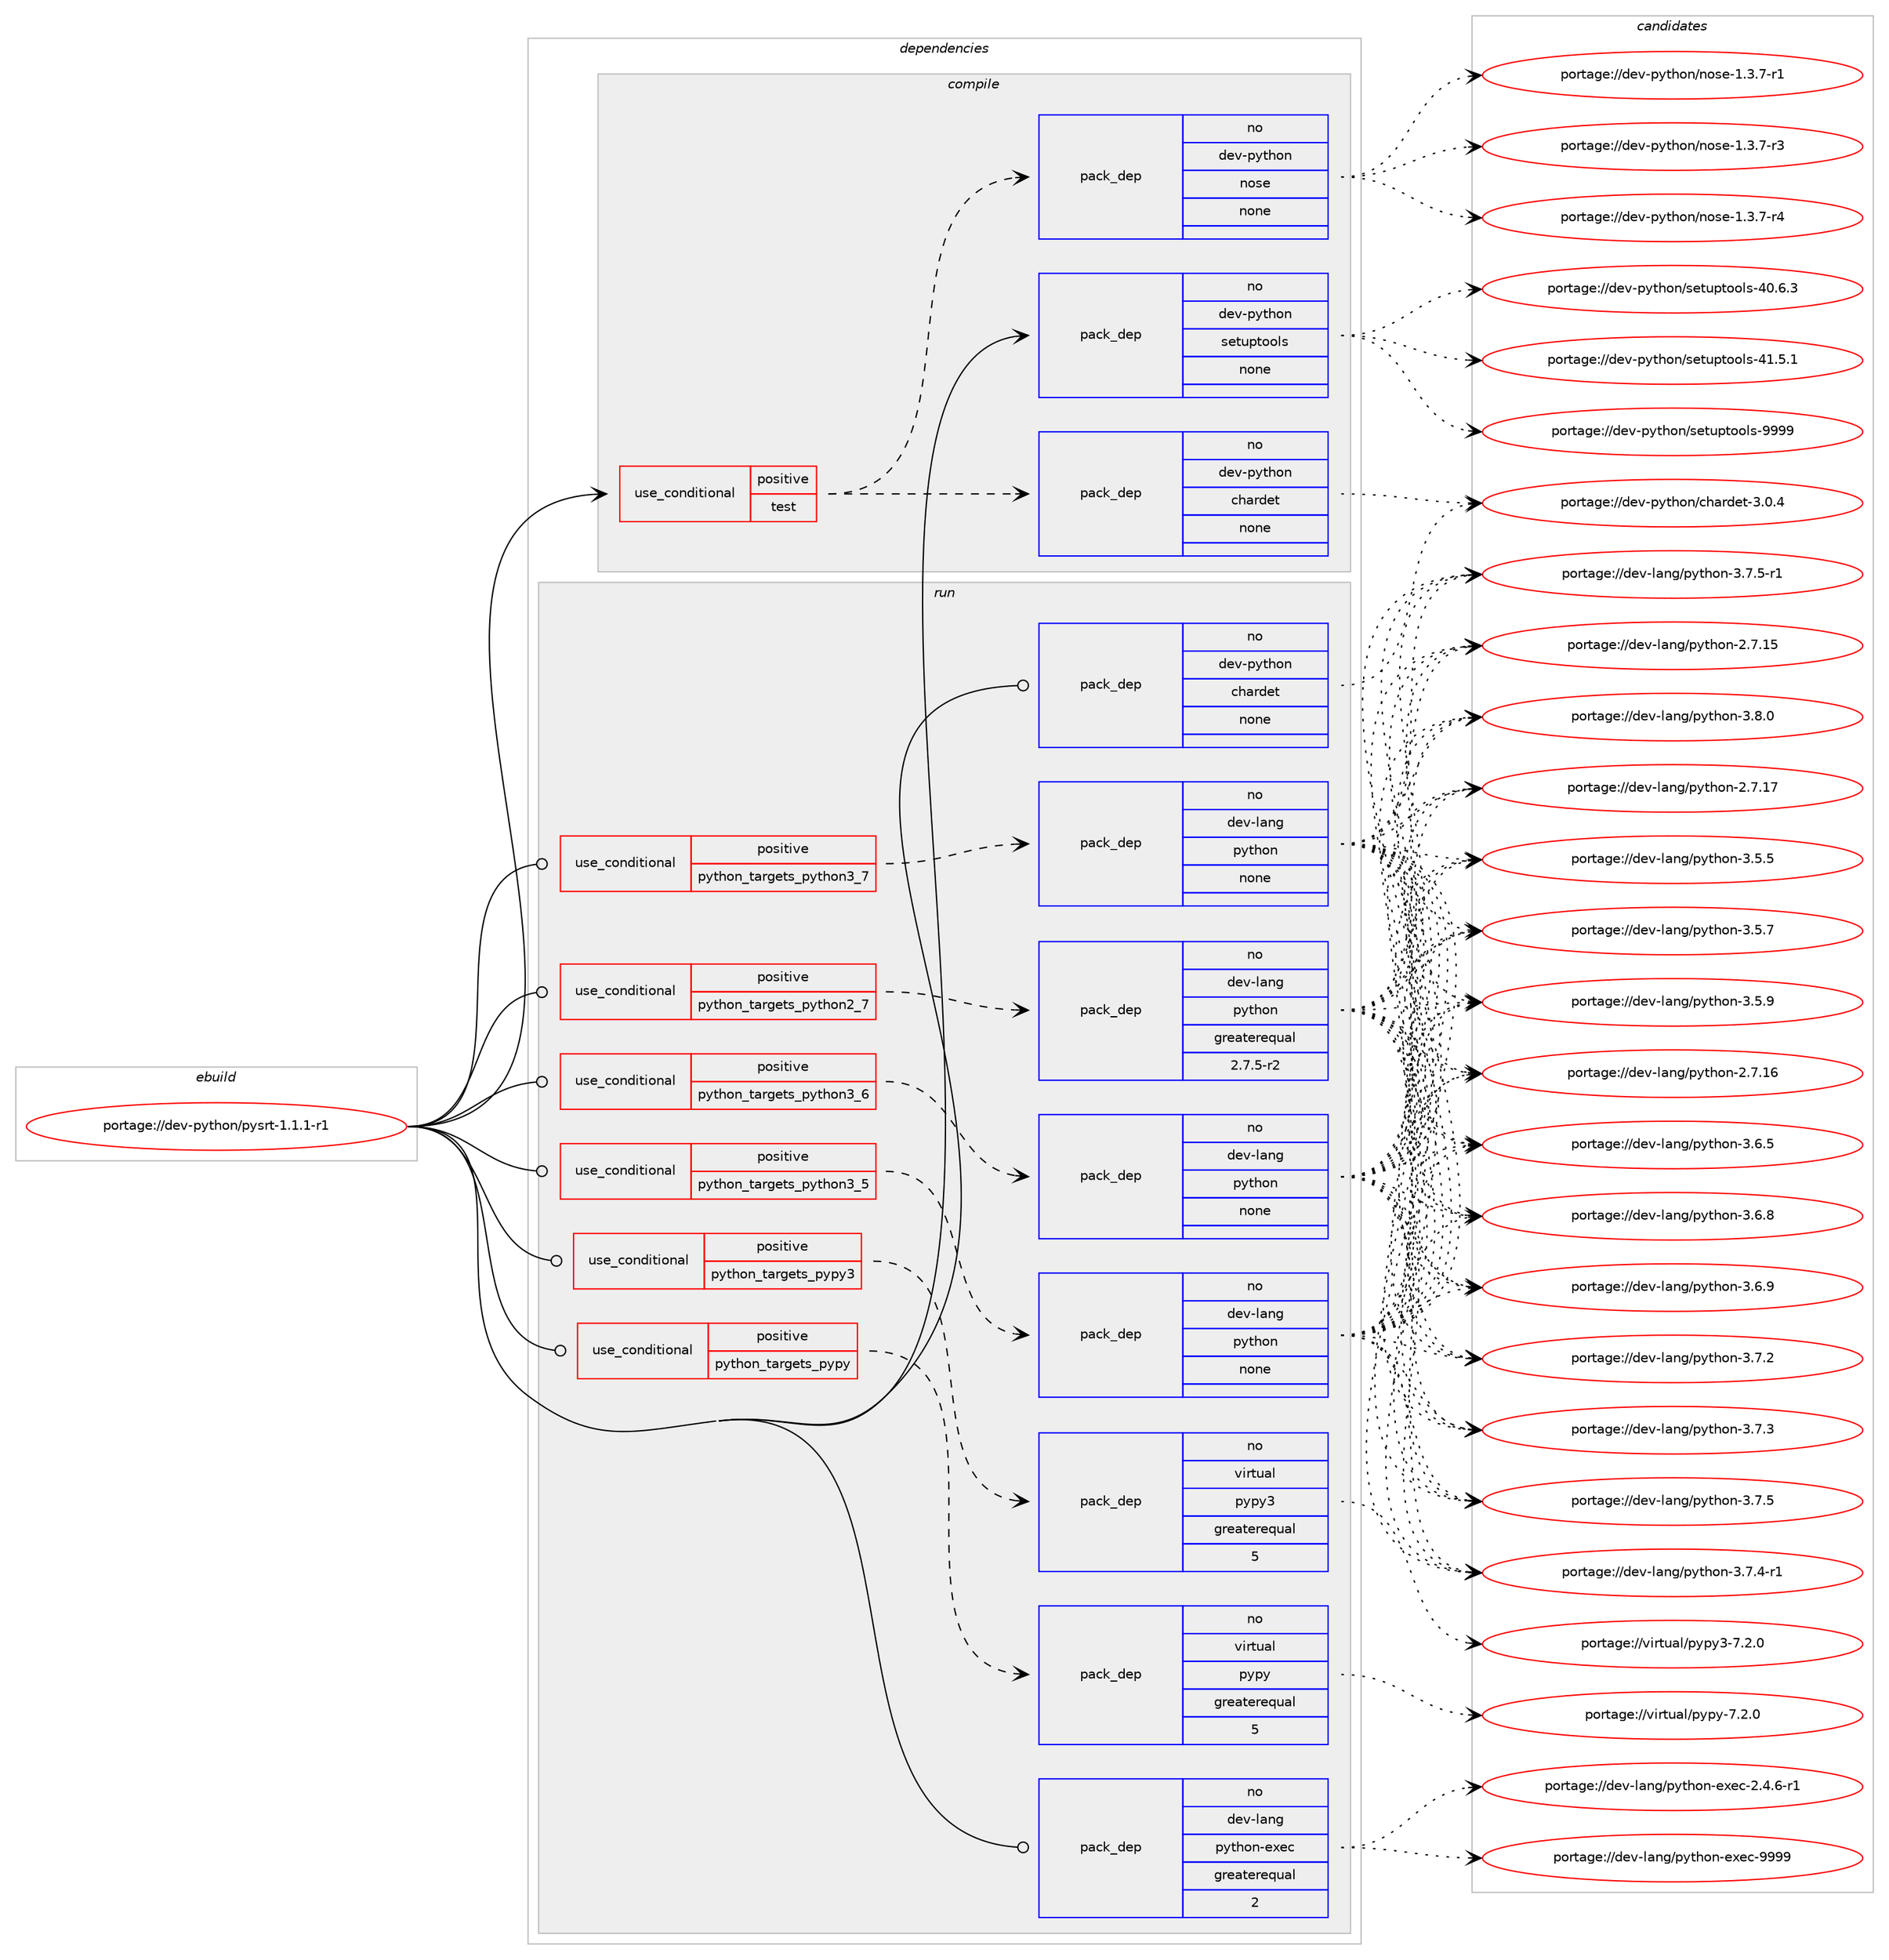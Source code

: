 digraph prolog {

# *************
# Graph options
# *************

newrank=true;
concentrate=true;
compound=true;
graph [rankdir=LR,fontname=Helvetica,fontsize=10,ranksep=1.5];#, ranksep=2.5, nodesep=0.2];
edge  [arrowhead=vee];
node  [fontname=Helvetica,fontsize=10];

# **********
# The ebuild
# **********

subgraph cluster_leftcol {
color=gray;
rank=same;
label=<<i>ebuild</i>>;
id [label="portage://dev-python/pysrt-1.1.1-r1", color=red, width=4, href="../dev-python/pysrt-1.1.1-r1.svg"];
}

# ****************
# The dependencies
# ****************

subgraph cluster_midcol {
color=gray;
label=<<i>dependencies</i>>;
subgraph cluster_compile {
fillcolor="#eeeeee";
style=filled;
label=<<i>compile</i>>;
subgraph cond36170 {
dependency163913 [label=<<TABLE BORDER="0" CELLBORDER="1" CELLSPACING="0" CELLPADDING="4"><TR><TD ROWSPAN="3" CELLPADDING="10">use_conditional</TD></TR><TR><TD>positive</TD></TR><TR><TD>test</TD></TR></TABLE>>, shape=none, color=red];
subgraph pack124357 {
dependency163914 [label=<<TABLE BORDER="0" CELLBORDER="1" CELLSPACING="0" CELLPADDING="4" WIDTH="220"><TR><TD ROWSPAN="6" CELLPADDING="30">pack_dep</TD></TR><TR><TD WIDTH="110">no</TD></TR><TR><TD>dev-python</TD></TR><TR><TD>chardet</TD></TR><TR><TD>none</TD></TR><TR><TD></TD></TR></TABLE>>, shape=none, color=blue];
}
dependency163913:e -> dependency163914:w [weight=20,style="dashed",arrowhead="vee"];
subgraph pack124358 {
dependency163915 [label=<<TABLE BORDER="0" CELLBORDER="1" CELLSPACING="0" CELLPADDING="4" WIDTH="220"><TR><TD ROWSPAN="6" CELLPADDING="30">pack_dep</TD></TR><TR><TD WIDTH="110">no</TD></TR><TR><TD>dev-python</TD></TR><TR><TD>nose</TD></TR><TR><TD>none</TD></TR><TR><TD></TD></TR></TABLE>>, shape=none, color=blue];
}
dependency163913:e -> dependency163915:w [weight=20,style="dashed",arrowhead="vee"];
}
id:e -> dependency163913:w [weight=20,style="solid",arrowhead="vee"];
subgraph pack124359 {
dependency163916 [label=<<TABLE BORDER="0" CELLBORDER="1" CELLSPACING="0" CELLPADDING="4" WIDTH="220"><TR><TD ROWSPAN="6" CELLPADDING="30">pack_dep</TD></TR><TR><TD WIDTH="110">no</TD></TR><TR><TD>dev-python</TD></TR><TR><TD>setuptools</TD></TR><TR><TD>none</TD></TR><TR><TD></TD></TR></TABLE>>, shape=none, color=blue];
}
id:e -> dependency163916:w [weight=20,style="solid",arrowhead="vee"];
}
subgraph cluster_compileandrun {
fillcolor="#eeeeee";
style=filled;
label=<<i>compile and run</i>>;
}
subgraph cluster_run {
fillcolor="#eeeeee";
style=filled;
label=<<i>run</i>>;
subgraph cond36171 {
dependency163917 [label=<<TABLE BORDER="0" CELLBORDER="1" CELLSPACING="0" CELLPADDING="4"><TR><TD ROWSPAN="3" CELLPADDING="10">use_conditional</TD></TR><TR><TD>positive</TD></TR><TR><TD>python_targets_pypy</TD></TR></TABLE>>, shape=none, color=red];
subgraph pack124360 {
dependency163918 [label=<<TABLE BORDER="0" CELLBORDER="1" CELLSPACING="0" CELLPADDING="4" WIDTH="220"><TR><TD ROWSPAN="6" CELLPADDING="30">pack_dep</TD></TR><TR><TD WIDTH="110">no</TD></TR><TR><TD>virtual</TD></TR><TR><TD>pypy</TD></TR><TR><TD>greaterequal</TD></TR><TR><TD>5</TD></TR></TABLE>>, shape=none, color=blue];
}
dependency163917:e -> dependency163918:w [weight=20,style="dashed",arrowhead="vee"];
}
id:e -> dependency163917:w [weight=20,style="solid",arrowhead="odot"];
subgraph cond36172 {
dependency163919 [label=<<TABLE BORDER="0" CELLBORDER="1" CELLSPACING="0" CELLPADDING="4"><TR><TD ROWSPAN="3" CELLPADDING="10">use_conditional</TD></TR><TR><TD>positive</TD></TR><TR><TD>python_targets_pypy3</TD></TR></TABLE>>, shape=none, color=red];
subgraph pack124361 {
dependency163920 [label=<<TABLE BORDER="0" CELLBORDER="1" CELLSPACING="0" CELLPADDING="4" WIDTH="220"><TR><TD ROWSPAN="6" CELLPADDING="30">pack_dep</TD></TR><TR><TD WIDTH="110">no</TD></TR><TR><TD>virtual</TD></TR><TR><TD>pypy3</TD></TR><TR><TD>greaterequal</TD></TR><TR><TD>5</TD></TR></TABLE>>, shape=none, color=blue];
}
dependency163919:e -> dependency163920:w [weight=20,style="dashed",arrowhead="vee"];
}
id:e -> dependency163919:w [weight=20,style="solid",arrowhead="odot"];
subgraph cond36173 {
dependency163921 [label=<<TABLE BORDER="0" CELLBORDER="1" CELLSPACING="0" CELLPADDING="4"><TR><TD ROWSPAN="3" CELLPADDING="10">use_conditional</TD></TR><TR><TD>positive</TD></TR><TR><TD>python_targets_python2_7</TD></TR></TABLE>>, shape=none, color=red];
subgraph pack124362 {
dependency163922 [label=<<TABLE BORDER="0" CELLBORDER="1" CELLSPACING="0" CELLPADDING="4" WIDTH="220"><TR><TD ROWSPAN="6" CELLPADDING="30">pack_dep</TD></TR><TR><TD WIDTH="110">no</TD></TR><TR><TD>dev-lang</TD></TR><TR><TD>python</TD></TR><TR><TD>greaterequal</TD></TR><TR><TD>2.7.5-r2</TD></TR></TABLE>>, shape=none, color=blue];
}
dependency163921:e -> dependency163922:w [weight=20,style="dashed",arrowhead="vee"];
}
id:e -> dependency163921:w [weight=20,style="solid",arrowhead="odot"];
subgraph cond36174 {
dependency163923 [label=<<TABLE BORDER="0" CELLBORDER="1" CELLSPACING="0" CELLPADDING="4"><TR><TD ROWSPAN="3" CELLPADDING="10">use_conditional</TD></TR><TR><TD>positive</TD></TR><TR><TD>python_targets_python3_5</TD></TR></TABLE>>, shape=none, color=red];
subgraph pack124363 {
dependency163924 [label=<<TABLE BORDER="0" CELLBORDER="1" CELLSPACING="0" CELLPADDING="4" WIDTH="220"><TR><TD ROWSPAN="6" CELLPADDING="30">pack_dep</TD></TR><TR><TD WIDTH="110">no</TD></TR><TR><TD>dev-lang</TD></TR><TR><TD>python</TD></TR><TR><TD>none</TD></TR><TR><TD></TD></TR></TABLE>>, shape=none, color=blue];
}
dependency163923:e -> dependency163924:w [weight=20,style="dashed",arrowhead="vee"];
}
id:e -> dependency163923:w [weight=20,style="solid",arrowhead="odot"];
subgraph cond36175 {
dependency163925 [label=<<TABLE BORDER="0" CELLBORDER="1" CELLSPACING="0" CELLPADDING="4"><TR><TD ROWSPAN="3" CELLPADDING="10">use_conditional</TD></TR><TR><TD>positive</TD></TR><TR><TD>python_targets_python3_6</TD></TR></TABLE>>, shape=none, color=red];
subgraph pack124364 {
dependency163926 [label=<<TABLE BORDER="0" CELLBORDER="1" CELLSPACING="0" CELLPADDING="4" WIDTH="220"><TR><TD ROWSPAN="6" CELLPADDING="30">pack_dep</TD></TR><TR><TD WIDTH="110">no</TD></TR><TR><TD>dev-lang</TD></TR><TR><TD>python</TD></TR><TR><TD>none</TD></TR><TR><TD></TD></TR></TABLE>>, shape=none, color=blue];
}
dependency163925:e -> dependency163926:w [weight=20,style="dashed",arrowhead="vee"];
}
id:e -> dependency163925:w [weight=20,style="solid",arrowhead="odot"];
subgraph cond36176 {
dependency163927 [label=<<TABLE BORDER="0" CELLBORDER="1" CELLSPACING="0" CELLPADDING="4"><TR><TD ROWSPAN="3" CELLPADDING="10">use_conditional</TD></TR><TR><TD>positive</TD></TR><TR><TD>python_targets_python3_7</TD></TR></TABLE>>, shape=none, color=red];
subgraph pack124365 {
dependency163928 [label=<<TABLE BORDER="0" CELLBORDER="1" CELLSPACING="0" CELLPADDING="4" WIDTH="220"><TR><TD ROWSPAN="6" CELLPADDING="30">pack_dep</TD></TR><TR><TD WIDTH="110">no</TD></TR><TR><TD>dev-lang</TD></TR><TR><TD>python</TD></TR><TR><TD>none</TD></TR><TR><TD></TD></TR></TABLE>>, shape=none, color=blue];
}
dependency163927:e -> dependency163928:w [weight=20,style="dashed",arrowhead="vee"];
}
id:e -> dependency163927:w [weight=20,style="solid",arrowhead="odot"];
subgraph pack124366 {
dependency163929 [label=<<TABLE BORDER="0" CELLBORDER="1" CELLSPACING="0" CELLPADDING="4" WIDTH="220"><TR><TD ROWSPAN="6" CELLPADDING="30">pack_dep</TD></TR><TR><TD WIDTH="110">no</TD></TR><TR><TD>dev-lang</TD></TR><TR><TD>python-exec</TD></TR><TR><TD>greaterequal</TD></TR><TR><TD>2</TD></TR></TABLE>>, shape=none, color=blue];
}
id:e -> dependency163929:w [weight=20,style="solid",arrowhead="odot"];
subgraph pack124367 {
dependency163930 [label=<<TABLE BORDER="0" CELLBORDER="1" CELLSPACING="0" CELLPADDING="4" WIDTH="220"><TR><TD ROWSPAN="6" CELLPADDING="30">pack_dep</TD></TR><TR><TD WIDTH="110">no</TD></TR><TR><TD>dev-python</TD></TR><TR><TD>chardet</TD></TR><TR><TD>none</TD></TR><TR><TD></TD></TR></TABLE>>, shape=none, color=blue];
}
id:e -> dependency163930:w [weight=20,style="solid",arrowhead="odot"];
}
}

# **************
# The candidates
# **************

subgraph cluster_choices {
rank=same;
color=gray;
label=<<i>candidates</i>>;

subgraph choice124357 {
color=black;
nodesep=1;
choiceportage10010111845112121116104111110479910497114100101116455146484652 [label="portage://dev-python/chardet-3.0.4", color=red, width=4,href="../dev-python/chardet-3.0.4.svg"];
dependency163914:e -> choiceportage10010111845112121116104111110479910497114100101116455146484652:w [style=dotted,weight="100"];
}
subgraph choice124358 {
color=black;
nodesep=1;
choiceportage10010111845112121116104111110471101111151014549465146554511449 [label="portage://dev-python/nose-1.3.7-r1", color=red, width=4,href="../dev-python/nose-1.3.7-r1.svg"];
choiceportage10010111845112121116104111110471101111151014549465146554511451 [label="portage://dev-python/nose-1.3.7-r3", color=red, width=4,href="../dev-python/nose-1.3.7-r3.svg"];
choiceportage10010111845112121116104111110471101111151014549465146554511452 [label="portage://dev-python/nose-1.3.7-r4", color=red, width=4,href="../dev-python/nose-1.3.7-r4.svg"];
dependency163915:e -> choiceportage10010111845112121116104111110471101111151014549465146554511449:w [style=dotted,weight="100"];
dependency163915:e -> choiceportage10010111845112121116104111110471101111151014549465146554511451:w [style=dotted,weight="100"];
dependency163915:e -> choiceportage10010111845112121116104111110471101111151014549465146554511452:w [style=dotted,weight="100"];
}
subgraph choice124359 {
color=black;
nodesep=1;
choiceportage100101118451121211161041111104711510111611711211611111110811545524846544651 [label="portage://dev-python/setuptools-40.6.3", color=red, width=4,href="../dev-python/setuptools-40.6.3.svg"];
choiceportage100101118451121211161041111104711510111611711211611111110811545524946534649 [label="portage://dev-python/setuptools-41.5.1", color=red, width=4,href="../dev-python/setuptools-41.5.1.svg"];
choiceportage10010111845112121116104111110471151011161171121161111111081154557575757 [label="portage://dev-python/setuptools-9999", color=red, width=4,href="../dev-python/setuptools-9999.svg"];
dependency163916:e -> choiceportage100101118451121211161041111104711510111611711211611111110811545524846544651:w [style=dotted,weight="100"];
dependency163916:e -> choiceportage100101118451121211161041111104711510111611711211611111110811545524946534649:w [style=dotted,weight="100"];
dependency163916:e -> choiceportage10010111845112121116104111110471151011161171121161111111081154557575757:w [style=dotted,weight="100"];
}
subgraph choice124360 {
color=black;
nodesep=1;
choiceportage1181051141161179710847112121112121455546504648 [label="portage://virtual/pypy-7.2.0", color=red, width=4,href="../virtual/pypy-7.2.0.svg"];
dependency163918:e -> choiceportage1181051141161179710847112121112121455546504648:w [style=dotted,weight="100"];
}
subgraph choice124361 {
color=black;
nodesep=1;
choiceportage118105114116117971084711212111212151455546504648 [label="portage://virtual/pypy3-7.2.0", color=red, width=4,href="../virtual/pypy3-7.2.0.svg"];
dependency163920:e -> choiceportage118105114116117971084711212111212151455546504648:w [style=dotted,weight="100"];
}
subgraph choice124362 {
color=black;
nodesep=1;
choiceportage10010111845108971101034711212111610411111045504655464953 [label="portage://dev-lang/python-2.7.15", color=red, width=4,href="../dev-lang/python-2.7.15.svg"];
choiceportage10010111845108971101034711212111610411111045504655464954 [label="portage://dev-lang/python-2.7.16", color=red, width=4,href="../dev-lang/python-2.7.16.svg"];
choiceportage10010111845108971101034711212111610411111045504655464955 [label="portage://dev-lang/python-2.7.17", color=red, width=4,href="../dev-lang/python-2.7.17.svg"];
choiceportage100101118451089711010347112121116104111110455146534653 [label="portage://dev-lang/python-3.5.5", color=red, width=4,href="../dev-lang/python-3.5.5.svg"];
choiceportage100101118451089711010347112121116104111110455146534655 [label="portage://dev-lang/python-3.5.7", color=red, width=4,href="../dev-lang/python-3.5.7.svg"];
choiceportage100101118451089711010347112121116104111110455146534657 [label="portage://dev-lang/python-3.5.9", color=red, width=4,href="../dev-lang/python-3.5.9.svg"];
choiceportage100101118451089711010347112121116104111110455146544653 [label="portage://dev-lang/python-3.6.5", color=red, width=4,href="../dev-lang/python-3.6.5.svg"];
choiceportage100101118451089711010347112121116104111110455146544656 [label="portage://dev-lang/python-3.6.8", color=red, width=4,href="../dev-lang/python-3.6.8.svg"];
choiceportage100101118451089711010347112121116104111110455146544657 [label="portage://dev-lang/python-3.6.9", color=red, width=4,href="../dev-lang/python-3.6.9.svg"];
choiceportage100101118451089711010347112121116104111110455146554650 [label="portage://dev-lang/python-3.7.2", color=red, width=4,href="../dev-lang/python-3.7.2.svg"];
choiceportage100101118451089711010347112121116104111110455146554651 [label="portage://dev-lang/python-3.7.3", color=red, width=4,href="../dev-lang/python-3.7.3.svg"];
choiceportage1001011184510897110103471121211161041111104551465546524511449 [label="portage://dev-lang/python-3.7.4-r1", color=red, width=4,href="../dev-lang/python-3.7.4-r1.svg"];
choiceportage100101118451089711010347112121116104111110455146554653 [label="portage://dev-lang/python-3.7.5", color=red, width=4,href="../dev-lang/python-3.7.5.svg"];
choiceportage1001011184510897110103471121211161041111104551465546534511449 [label="portage://dev-lang/python-3.7.5-r1", color=red, width=4,href="../dev-lang/python-3.7.5-r1.svg"];
choiceportage100101118451089711010347112121116104111110455146564648 [label="portage://dev-lang/python-3.8.0", color=red, width=4,href="../dev-lang/python-3.8.0.svg"];
dependency163922:e -> choiceportage10010111845108971101034711212111610411111045504655464953:w [style=dotted,weight="100"];
dependency163922:e -> choiceportage10010111845108971101034711212111610411111045504655464954:w [style=dotted,weight="100"];
dependency163922:e -> choiceportage10010111845108971101034711212111610411111045504655464955:w [style=dotted,weight="100"];
dependency163922:e -> choiceportage100101118451089711010347112121116104111110455146534653:w [style=dotted,weight="100"];
dependency163922:e -> choiceportage100101118451089711010347112121116104111110455146534655:w [style=dotted,weight="100"];
dependency163922:e -> choiceportage100101118451089711010347112121116104111110455146534657:w [style=dotted,weight="100"];
dependency163922:e -> choiceportage100101118451089711010347112121116104111110455146544653:w [style=dotted,weight="100"];
dependency163922:e -> choiceportage100101118451089711010347112121116104111110455146544656:w [style=dotted,weight="100"];
dependency163922:e -> choiceportage100101118451089711010347112121116104111110455146544657:w [style=dotted,weight="100"];
dependency163922:e -> choiceportage100101118451089711010347112121116104111110455146554650:w [style=dotted,weight="100"];
dependency163922:e -> choiceportage100101118451089711010347112121116104111110455146554651:w [style=dotted,weight="100"];
dependency163922:e -> choiceportage1001011184510897110103471121211161041111104551465546524511449:w [style=dotted,weight="100"];
dependency163922:e -> choiceportage100101118451089711010347112121116104111110455146554653:w [style=dotted,weight="100"];
dependency163922:e -> choiceportage1001011184510897110103471121211161041111104551465546534511449:w [style=dotted,weight="100"];
dependency163922:e -> choiceportage100101118451089711010347112121116104111110455146564648:w [style=dotted,weight="100"];
}
subgraph choice124363 {
color=black;
nodesep=1;
choiceportage10010111845108971101034711212111610411111045504655464953 [label="portage://dev-lang/python-2.7.15", color=red, width=4,href="../dev-lang/python-2.7.15.svg"];
choiceportage10010111845108971101034711212111610411111045504655464954 [label="portage://dev-lang/python-2.7.16", color=red, width=4,href="../dev-lang/python-2.7.16.svg"];
choiceportage10010111845108971101034711212111610411111045504655464955 [label="portage://dev-lang/python-2.7.17", color=red, width=4,href="../dev-lang/python-2.7.17.svg"];
choiceportage100101118451089711010347112121116104111110455146534653 [label="portage://dev-lang/python-3.5.5", color=red, width=4,href="../dev-lang/python-3.5.5.svg"];
choiceportage100101118451089711010347112121116104111110455146534655 [label="portage://dev-lang/python-3.5.7", color=red, width=4,href="../dev-lang/python-3.5.7.svg"];
choiceportage100101118451089711010347112121116104111110455146534657 [label="portage://dev-lang/python-3.5.9", color=red, width=4,href="../dev-lang/python-3.5.9.svg"];
choiceportage100101118451089711010347112121116104111110455146544653 [label="portage://dev-lang/python-3.6.5", color=red, width=4,href="../dev-lang/python-3.6.5.svg"];
choiceportage100101118451089711010347112121116104111110455146544656 [label="portage://dev-lang/python-3.6.8", color=red, width=4,href="../dev-lang/python-3.6.8.svg"];
choiceportage100101118451089711010347112121116104111110455146544657 [label="portage://dev-lang/python-3.6.9", color=red, width=4,href="../dev-lang/python-3.6.9.svg"];
choiceportage100101118451089711010347112121116104111110455146554650 [label="portage://dev-lang/python-3.7.2", color=red, width=4,href="../dev-lang/python-3.7.2.svg"];
choiceportage100101118451089711010347112121116104111110455146554651 [label="portage://dev-lang/python-3.7.3", color=red, width=4,href="../dev-lang/python-3.7.3.svg"];
choiceportage1001011184510897110103471121211161041111104551465546524511449 [label="portage://dev-lang/python-3.7.4-r1", color=red, width=4,href="../dev-lang/python-3.7.4-r1.svg"];
choiceportage100101118451089711010347112121116104111110455146554653 [label="portage://dev-lang/python-3.7.5", color=red, width=4,href="../dev-lang/python-3.7.5.svg"];
choiceportage1001011184510897110103471121211161041111104551465546534511449 [label="portage://dev-lang/python-3.7.5-r1", color=red, width=4,href="../dev-lang/python-3.7.5-r1.svg"];
choiceportage100101118451089711010347112121116104111110455146564648 [label="portage://dev-lang/python-3.8.0", color=red, width=4,href="../dev-lang/python-3.8.0.svg"];
dependency163924:e -> choiceportage10010111845108971101034711212111610411111045504655464953:w [style=dotted,weight="100"];
dependency163924:e -> choiceportage10010111845108971101034711212111610411111045504655464954:w [style=dotted,weight="100"];
dependency163924:e -> choiceportage10010111845108971101034711212111610411111045504655464955:w [style=dotted,weight="100"];
dependency163924:e -> choiceportage100101118451089711010347112121116104111110455146534653:w [style=dotted,weight="100"];
dependency163924:e -> choiceportage100101118451089711010347112121116104111110455146534655:w [style=dotted,weight="100"];
dependency163924:e -> choiceportage100101118451089711010347112121116104111110455146534657:w [style=dotted,weight="100"];
dependency163924:e -> choiceportage100101118451089711010347112121116104111110455146544653:w [style=dotted,weight="100"];
dependency163924:e -> choiceportage100101118451089711010347112121116104111110455146544656:w [style=dotted,weight="100"];
dependency163924:e -> choiceportage100101118451089711010347112121116104111110455146544657:w [style=dotted,weight="100"];
dependency163924:e -> choiceportage100101118451089711010347112121116104111110455146554650:w [style=dotted,weight="100"];
dependency163924:e -> choiceportage100101118451089711010347112121116104111110455146554651:w [style=dotted,weight="100"];
dependency163924:e -> choiceportage1001011184510897110103471121211161041111104551465546524511449:w [style=dotted,weight="100"];
dependency163924:e -> choiceportage100101118451089711010347112121116104111110455146554653:w [style=dotted,weight="100"];
dependency163924:e -> choiceportage1001011184510897110103471121211161041111104551465546534511449:w [style=dotted,weight="100"];
dependency163924:e -> choiceportage100101118451089711010347112121116104111110455146564648:w [style=dotted,weight="100"];
}
subgraph choice124364 {
color=black;
nodesep=1;
choiceportage10010111845108971101034711212111610411111045504655464953 [label="portage://dev-lang/python-2.7.15", color=red, width=4,href="../dev-lang/python-2.7.15.svg"];
choiceportage10010111845108971101034711212111610411111045504655464954 [label="portage://dev-lang/python-2.7.16", color=red, width=4,href="../dev-lang/python-2.7.16.svg"];
choiceportage10010111845108971101034711212111610411111045504655464955 [label="portage://dev-lang/python-2.7.17", color=red, width=4,href="../dev-lang/python-2.7.17.svg"];
choiceportage100101118451089711010347112121116104111110455146534653 [label="portage://dev-lang/python-3.5.5", color=red, width=4,href="../dev-lang/python-3.5.5.svg"];
choiceportage100101118451089711010347112121116104111110455146534655 [label="portage://dev-lang/python-3.5.7", color=red, width=4,href="../dev-lang/python-3.5.7.svg"];
choiceportage100101118451089711010347112121116104111110455146534657 [label="portage://dev-lang/python-3.5.9", color=red, width=4,href="../dev-lang/python-3.5.9.svg"];
choiceportage100101118451089711010347112121116104111110455146544653 [label="portage://dev-lang/python-3.6.5", color=red, width=4,href="../dev-lang/python-3.6.5.svg"];
choiceportage100101118451089711010347112121116104111110455146544656 [label="portage://dev-lang/python-3.6.8", color=red, width=4,href="../dev-lang/python-3.6.8.svg"];
choiceportage100101118451089711010347112121116104111110455146544657 [label="portage://dev-lang/python-3.6.9", color=red, width=4,href="../dev-lang/python-3.6.9.svg"];
choiceportage100101118451089711010347112121116104111110455146554650 [label="portage://dev-lang/python-3.7.2", color=red, width=4,href="../dev-lang/python-3.7.2.svg"];
choiceportage100101118451089711010347112121116104111110455146554651 [label="portage://dev-lang/python-3.7.3", color=red, width=4,href="../dev-lang/python-3.7.3.svg"];
choiceportage1001011184510897110103471121211161041111104551465546524511449 [label="portage://dev-lang/python-3.7.4-r1", color=red, width=4,href="../dev-lang/python-3.7.4-r1.svg"];
choiceportage100101118451089711010347112121116104111110455146554653 [label="portage://dev-lang/python-3.7.5", color=red, width=4,href="../dev-lang/python-3.7.5.svg"];
choiceportage1001011184510897110103471121211161041111104551465546534511449 [label="portage://dev-lang/python-3.7.5-r1", color=red, width=4,href="../dev-lang/python-3.7.5-r1.svg"];
choiceportage100101118451089711010347112121116104111110455146564648 [label="portage://dev-lang/python-3.8.0", color=red, width=4,href="../dev-lang/python-3.8.0.svg"];
dependency163926:e -> choiceportage10010111845108971101034711212111610411111045504655464953:w [style=dotted,weight="100"];
dependency163926:e -> choiceportage10010111845108971101034711212111610411111045504655464954:w [style=dotted,weight="100"];
dependency163926:e -> choiceportage10010111845108971101034711212111610411111045504655464955:w [style=dotted,weight="100"];
dependency163926:e -> choiceportage100101118451089711010347112121116104111110455146534653:w [style=dotted,weight="100"];
dependency163926:e -> choiceportage100101118451089711010347112121116104111110455146534655:w [style=dotted,weight="100"];
dependency163926:e -> choiceportage100101118451089711010347112121116104111110455146534657:w [style=dotted,weight="100"];
dependency163926:e -> choiceportage100101118451089711010347112121116104111110455146544653:w [style=dotted,weight="100"];
dependency163926:e -> choiceportage100101118451089711010347112121116104111110455146544656:w [style=dotted,weight="100"];
dependency163926:e -> choiceportage100101118451089711010347112121116104111110455146544657:w [style=dotted,weight="100"];
dependency163926:e -> choiceportage100101118451089711010347112121116104111110455146554650:w [style=dotted,weight="100"];
dependency163926:e -> choiceportage100101118451089711010347112121116104111110455146554651:w [style=dotted,weight="100"];
dependency163926:e -> choiceportage1001011184510897110103471121211161041111104551465546524511449:w [style=dotted,weight="100"];
dependency163926:e -> choiceportage100101118451089711010347112121116104111110455146554653:w [style=dotted,weight="100"];
dependency163926:e -> choiceportage1001011184510897110103471121211161041111104551465546534511449:w [style=dotted,weight="100"];
dependency163926:e -> choiceportage100101118451089711010347112121116104111110455146564648:w [style=dotted,weight="100"];
}
subgraph choice124365 {
color=black;
nodesep=1;
choiceportage10010111845108971101034711212111610411111045504655464953 [label="portage://dev-lang/python-2.7.15", color=red, width=4,href="../dev-lang/python-2.7.15.svg"];
choiceportage10010111845108971101034711212111610411111045504655464954 [label="portage://dev-lang/python-2.7.16", color=red, width=4,href="../dev-lang/python-2.7.16.svg"];
choiceportage10010111845108971101034711212111610411111045504655464955 [label="portage://dev-lang/python-2.7.17", color=red, width=4,href="../dev-lang/python-2.7.17.svg"];
choiceportage100101118451089711010347112121116104111110455146534653 [label="portage://dev-lang/python-3.5.5", color=red, width=4,href="../dev-lang/python-3.5.5.svg"];
choiceportage100101118451089711010347112121116104111110455146534655 [label="portage://dev-lang/python-3.5.7", color=red, width=4,href="../dev-lang/python-3.5.7.svg"];
choiceportage100101118451089711010347112121116104111110455146534657 [label="portage://dev-lang/python-3.5.9", color=red, width=4,href="../dev-lang/python-3.5.9.svg"];
choiceportage100101118451089711010347112121116104111110455146544653 [label="portage://dev-lang/python-3.6.5", color=red, width=4,href="../dev-lang/python-3.6.5.svg"];
choiceportage100101118451089711010347112121116104111110455146544656 [label="portage://dev-lang/python-3.6.8", color=red, width=4,href="../dev-lang/python-3.6.8.svg"];
choiceportage100101118451089711010347112121116104111110455146544657 [label="portage://dev-lang/python-3.6.9", color=red, width=4,href="../dev-lang/python-3.6.9.svg"];
choiceportage100101118451089711010347112121116104111110455146554650 [label="portage://dev-lang/python-3.7.2", color=red, width=4,href="../dev-lang/python-3.7.2.svg"];
choiceportage100101118451089711010347112121116104111110455146554651 [label="portage://dev-lang/python-3.7.3", color=red, width=4,href="../dev-lang/python-3.7.3.svg"];
choiceportage1001011184510897110103471121211161041111104551465546524511449 [label="portage://dev-lang/python-3.7.4-r1", color=red, width=4,href="../dev-lang/python-3.7.4-r1.svg"];
choiceportage100101118451089711010347112121116104111110455146554653 [label="portage://dev-lang/python-3.7.5", color=red, width=4,href="../dev-lang/python-3.7.5.svg"];
choiceportage1001011184510897110103471121211161041111104551465546534511449 [label="portage://dev-lang/python-3.7.5-r1", color=red, width=4,href="../dev-lang/python-3.7.5-r1.svg"];
choiceportage100101118451089711010347112121116104111110455146564648 [label="portage://dev-lang/python-3.8.0", color=red, width=4,href="../dev-lang/python-3.8.0.svg"];
dependency163928:e -> choiceportage10010111845108971101034711212111610411111045504655464953:w [style=dotted,weight="100"];
dependency163928:e -> choiceportage10010111845108971101034711212111610411111045504655464954:w [style=dotted,weight="100"];
dependency163928:e -> choiceportage10010111845108971101034711212111610411111045504655464955:w [style=dotted,weight="100"];
dependency163928:e -> choiceportage100101118451089711010347112121116104111110455146534653:w [style=dotted,weight="100"];
dependency163928:e -> choiceportage100101118451089711010347112121116104111110455146534655:w [style=dotted,weight="100"];
dependency163928:e -> choiceportage100101118451089711010347112121116104111110455146534657:w [style=dotted,weight="100"];
dependency163928:e -> choiceportage100101118451089711010347112121116104111110455146544653:w [style=dotted,weight="100"];
dependency163928:e -> choiceportage100101118451089711010347112121116104111110455146544656:w [style=dotted,weight="100"];
dependency163928:e -> choiceportage100101118451089711010347112121116104111110455146544657:w [style=dotted,weight="100"];
dependency163928:e -> choiceportage100101118451089711010347112121116104111110455146554650:w [style=dotted,weight="100"];
dependency163928:e -> choiceportage100101118451089711010347112121116104111110455146554651:w [style=dotted,weight="100"];
dependency163928:e -> choiceportage1001011184510897110103471121211161041111104551465546524511449:w [style=dotted,weight="100"];
dependency163928:e -> choiceportage100101118451089711010347112121116104111110455146554653:w [style=dotted,weight="100"];
dependency163928:e -> choiceportage1001011184510897110103471121211161041111104551465546534511449:w [style=dotted,weight="100"];
dependency163928:e -> choiceportage100101118451089711010347112121116104111110455146564648:w [style=dotted,weight="100"];
}
subgraph choice124366 {
color=black;
nodesep=1;
choiceportage10010111845108971101034711212111610411111045101120101994550465246544511449 [label="portage://dev-lang/python-exec-2.4.6-r1", color=red, width=4,href="../dev-lang/python-exec-2.4.6-r1.svg"];
choiceportage10010111845108971101034711212111610411111045101120101994557575757 [label="portage://dev-lang/python-exec-9999", color=red, width=4,href="../dev-lang/python-exec-9999.svg"];
dependency163929:e -> choiceportage10010111845108971101034711212111610411111045101120101994550465246544511449:w [style=dotted,weight="100"];
dependency163929:e -> choiceportage10010111845108971101034711212111610411111045101120101994557575757:w [style=dotted,weight="100"];
}
subgraph choice124367 {
color=black;
nodesep=1;
choiceportage10010111845112121116104111110479910497114100101116455146484652 [label="portage://dev-python/chardet-3.0.4", color=red, width=4,href="../dev-python/chardet-3.0.4.svg"];
dependency163930:e -> choiceportage10010111845112121116104111110479910497114100101116455146484652:w [style=dotted,weight="100"];
}
}

}
